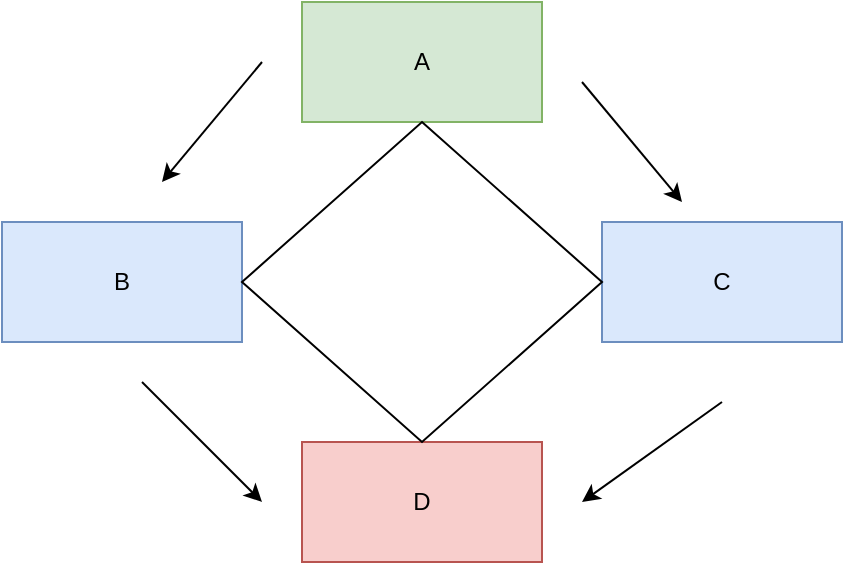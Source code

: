 <mxfile version="20.6.2" type="device"><diagram id="epwr_cVbLLguwjJ9-M-R" name="Page-1"><mxGraphModel dx="677" dy="406" grid="1" gridSize="10" guides="1" tooltips="1" connect="1" arrows="1" fold="1" page="1" pageScale="1" pageWidth="850" pageHeight="1100" math="0" shadow="0"><root><mxCell id="0"/><mxCell id="1" parent="0"/><mxCell id="onX21LJzn8d65SrHJ4gP-1" value="A" style="rounded=0;whiteSpace=wrap;html=1;fillColor=#d5e8d4;strokeColor=#82b366;" vertex="1" parent="1"><mxGeometry x="460" y="300" width="120" height="60" as="geometry"/></mxCell><mxCell id="onX21LJzn8d65SrHJ4gP-2" value="C" style="rounded=0;whiteSpace=wrap;html=1;fillColor=#dae8fc;strokeColor=#6c8ebf;" vertex="1" parent="1"><mxGeometry x="610" y="410" width="120" height="60" as="geometry"/></mxCell><mxCell id="onX21LJzn8d65SrHJ4gP-3" value="B" style="rounded=0;whiteSpace=wrap;html=1;fillColor=#dae8fc;strokeColor=#6c8ebf;" vertex="1" parent="1"><mxGeometry x="310" y="410" width="120" height="60" as="geometry"/></mxCell><mxCell id="onX21LJzn8d65SrHJ4gP-4" value="D" style="rounded=0;whiteSpace=wrap;html=1;fillColor=#f8cecc;strokeColor=#b85450;" vertex="1" parent="1"><mxGeometry x="460" y="520" width="120" height="60" as="geometry"/></mxCell><mxCell id="onX21LJzn8d65SrHJ4gP-9" value="" style="rhombus;whiteSpace=wrap;html=1;" vertex="1" parent="1"><mxGeometry x="430" y="360" width="180" height="160" as="geometry"/></mxCell><mxCell id="onX21LJzn8d65SrHJ4gP-12" value="" style="endArrow=classic;html=1;rounded=0;" edge="1" parent="1"><mxGeometry width="50" height="50" relative="1" as="geometry"><mxPoint x="440" y="330" as="sourcePoint"/><mxPoint x="390" y="390" as="targetPoint"/></mxGeometry></mxCell><mxCell id="onX21LJzn8d65SrHJ4gP-15" value="" style="endArrow=classic;html=1;rounded=0;" edge="1" parent="1"><mxGeometry width="50" height="50" relative="1" as="geometry"><mxPoint x="600" y="340" as="sourcePoint"/><mxPoint x="650" y="400" as="targetPoint"/></mxGeometry></mxCell><mxCell id="onX21LJzn8d65SrHJ4gP-17" value="" style="endArrow=classic;html=1;rounded=0;" edge="1" parent="1"><mxGeometry width="50" height="50" relative="1" as="geometry"><mxPoint x="380" y="490" as="sourcePoint"/><mxPoint x="440" y="550" as="targetPoint"/></mxGeometry></mxCell><mxCell id="onX21LJzn8d65SrHJ4gP-18" value="" style="endArrow=classic;html=1;rounded=0;" edge="1" parent="1"><mxGeometry width="50" height="50" relative="1" as="geometry"><mxPoint x="670" y="500" as="sourcePoint"/><mxPoint x="600" y="550" as="targetPoint"/></mxGeometry></mxCell></root></mxGraphModel></diagram></mxfile>